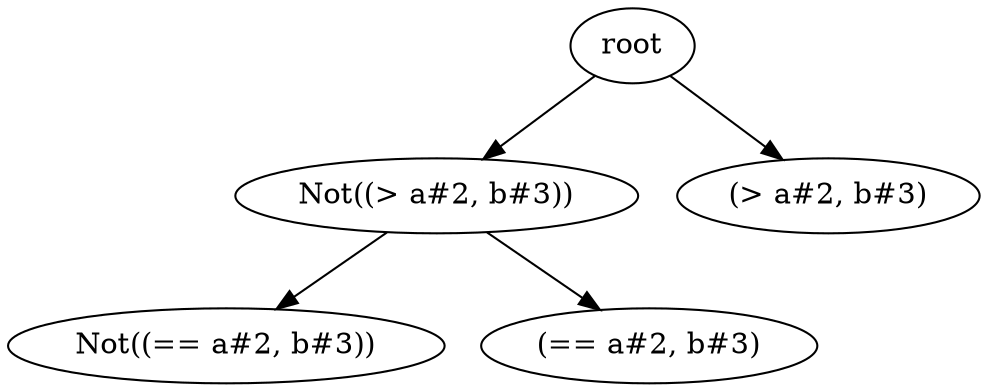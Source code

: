 digraph {
C0 [ label="root" ];
C0 -> C1;
C0 -> C2;
C1 [ label="Not((> a#2, b#3))" ];
C1 -> C3;
C1 -> C4;
C3 [ label="Not((== a#2, b#3))" ];
C4 [ label="(== a#2, b#3)" ];
C2 [ label="(> a#2, b#3)" ];

}
